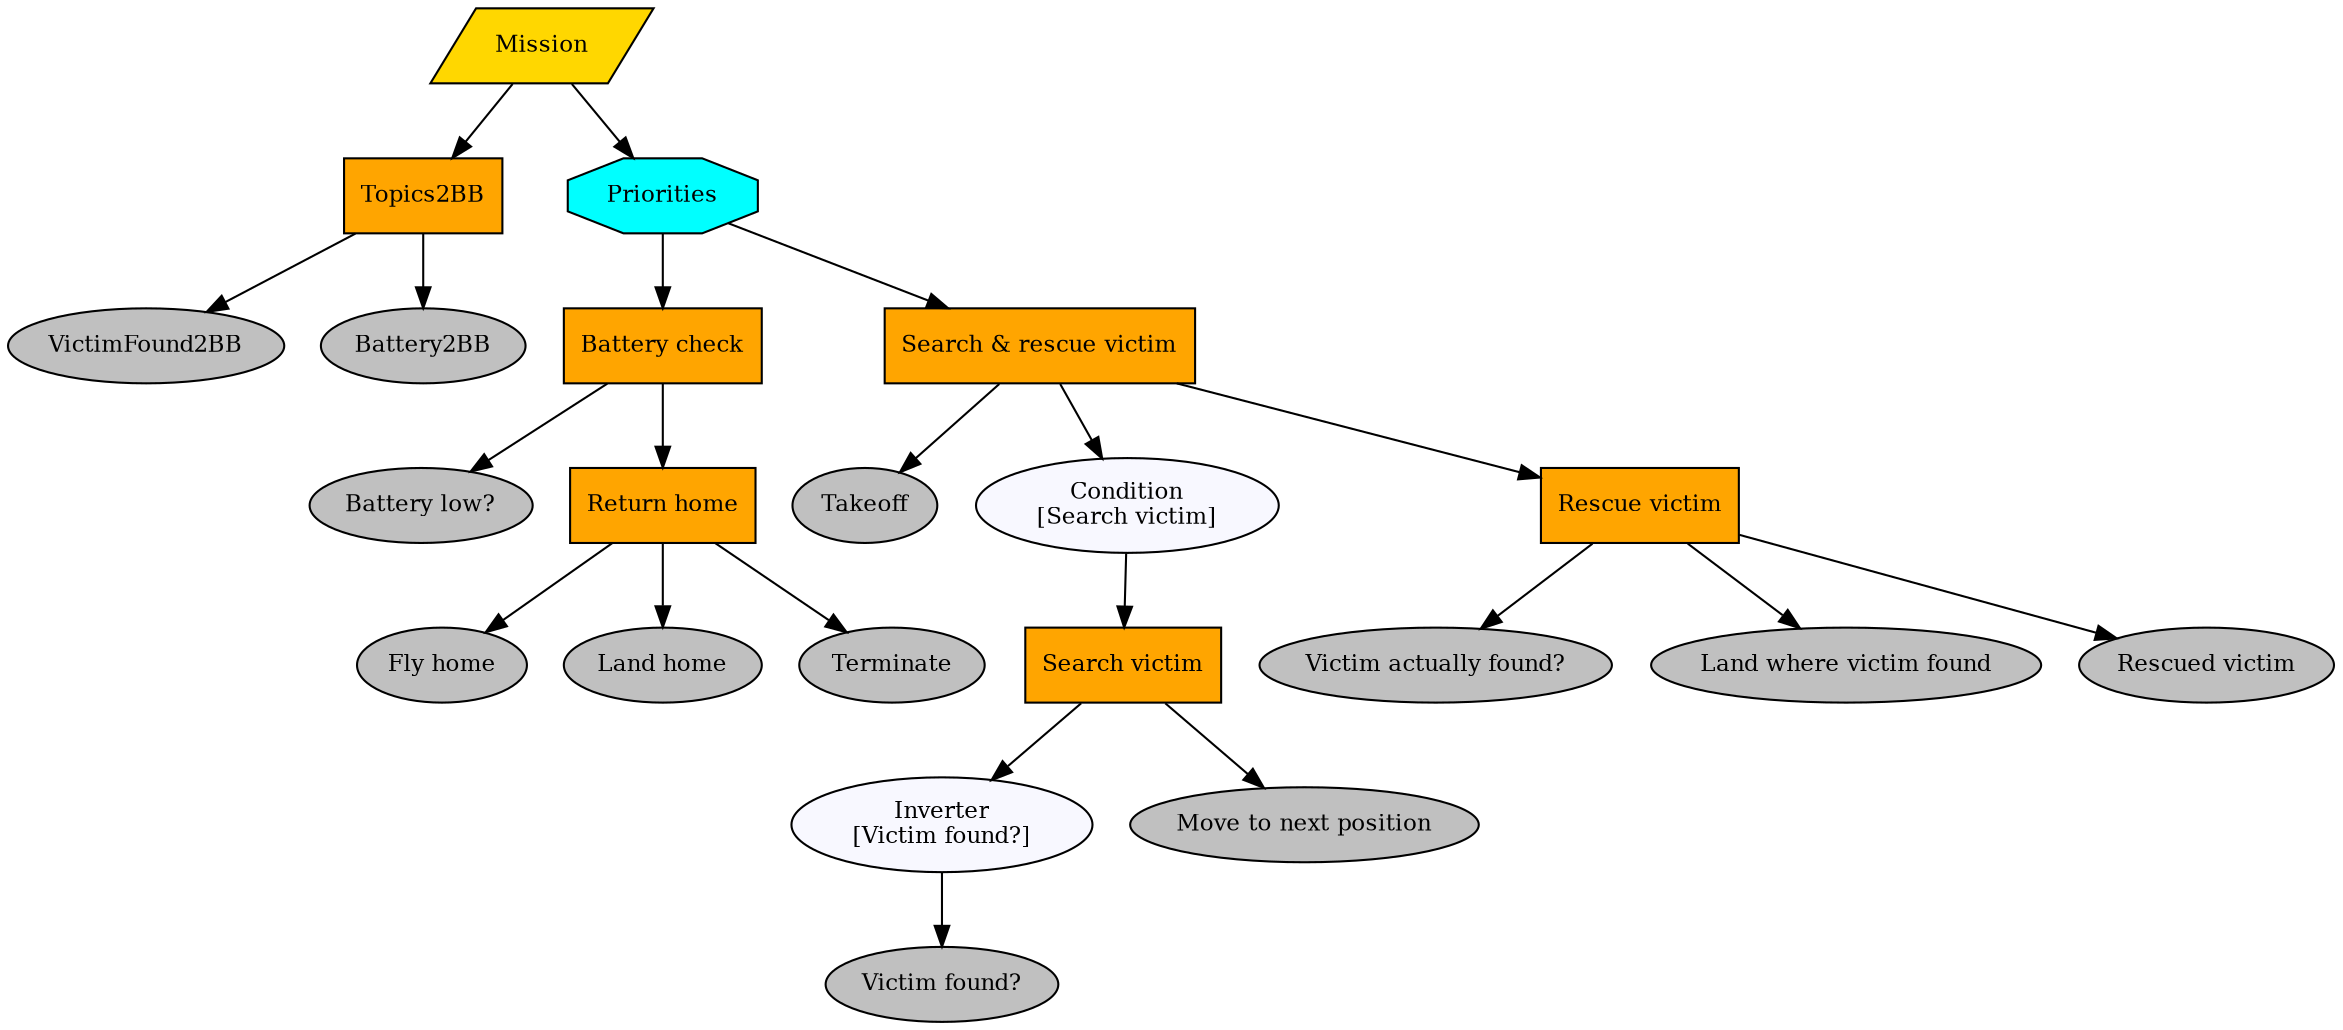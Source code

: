 digraph mission {
graph [fontname="times-roman"];
node [fontname="times-roman"];
edge [fontname="times-roman"];
Mission [fillcolor=gold, fontcolor=black, fontsize=11, shape=parallelogram, style=filled];
Topics2BB [fillcolor=orange, fontcolor=black, fontsize=11, shape=box, style=filled];
Mission -> Topics2BB;
VictimFound2BB [fillcolor=gray, fontcolor=black, fontsize=11, shape=ellipse, style=filled];
Topics2BB -> VictimFound2BB;
Battery2BB [fillcolor=gray, fontcolor=black, fontsize=11, shape=ellipse, style=filled];
Topics2BB -> Battery2BB;
Priorities [fillcolor=cyan, fontcolor=black, fontsize=11, shape=octagon, style=filled];
Mission -> Priorities;
"Battery check" [fillcolor=orange, fontcolor=black, fontsize=11, shape=box, style=filled];
Priorities -> "Battery check";
"Battery low?" [fillcolor=gray, fontcolor=black, fontsize=11, shape=ellipse, style=filled];
"Battery check" -> "Battery low?";
"Return home" [fillcolor=orange, fontcolor=black, fontsize=11, shape=box, style=filled];
"Battery check" -> "Return home";
"Fly home" [fillcolor=gray, fontcolor=black, fontsize=11, shape=ellipse, style=filled];
"Return home" -> "Fly home";
"Land home" [fillcolor=gray, fontcolor=black, fontsize=11, shape=ellipse, style=filled];
"Return home" -> "Land home";
Terminate [fillcolor=gray, fontcolor=black, fontsize=11, shape=ellipse, style=filled];
"Return home" -> Terminate;
"Search & rescue victim" [fillcolor=orange, fontcolor=black, fontsize=11, shape=box, style=filled];
Priorities -> "Search & rescue victim";
Takeoff [fillcolor=gray, fontcolor=black, fontsize=11, shape=ellipse, style=filled];
"Search & rescue victim" -> Takeoff;
"Condition\n[Search victim]" [fillcolor=ghostwhite, fontcolor=black, fontsize=11, shape=ellipse, style=filled];
"Search & rescue victim" -> "Condition\n[Search victim]";
"Search victim" [fillcolor=orange, fontcolor=black, fontsize=11, shape=box, style=filled];
"Condition\n[Search victim]" -> "Search victim";
"Inverter\n[Victim found?]" [fillcolor=ghostwhite, fontcolor=black, fontsize=11, shape=ellipse, style=filled];
"Search victim" -> "Inverter\n[Victim found?]";
"Victim found?" [fillcolor=gray, fontcolor=black, fontsize=11, shape=ellipse, style=filled];
"Inverter\n[Victim found?]" -> "Victim found?";
"Move to next position" [fillcolor=gray, fontcolor=black, fontsize=11, shape=ellipse, style=filled];
"Search victim" -> "Move to next position";
"Rescue victim" [fillcolor=orange, fontcolor=black, fontsize=11, shape=box, style=filled];
"Search & rescue victim" -> "Rescue victim";
"Victim actually found?" [fillcolor=gray, fontcolor=black, fontsize=11, shape=ellipse, style=filled];
"Rescue victim" -> "Victim actually found?";
"Land where victim found" [fillcolor=gray, fontcolor=black, fontsize=11, shape=ellipse, style=filled];
"Rescue victim" -> "Land where victim found";
"Rescued victim" [fillcolor=gray, fontcolor=black, fontsize=11, shape=ellipse, style=filled];
"Rescue victim" -> "Rescued victim";
}
